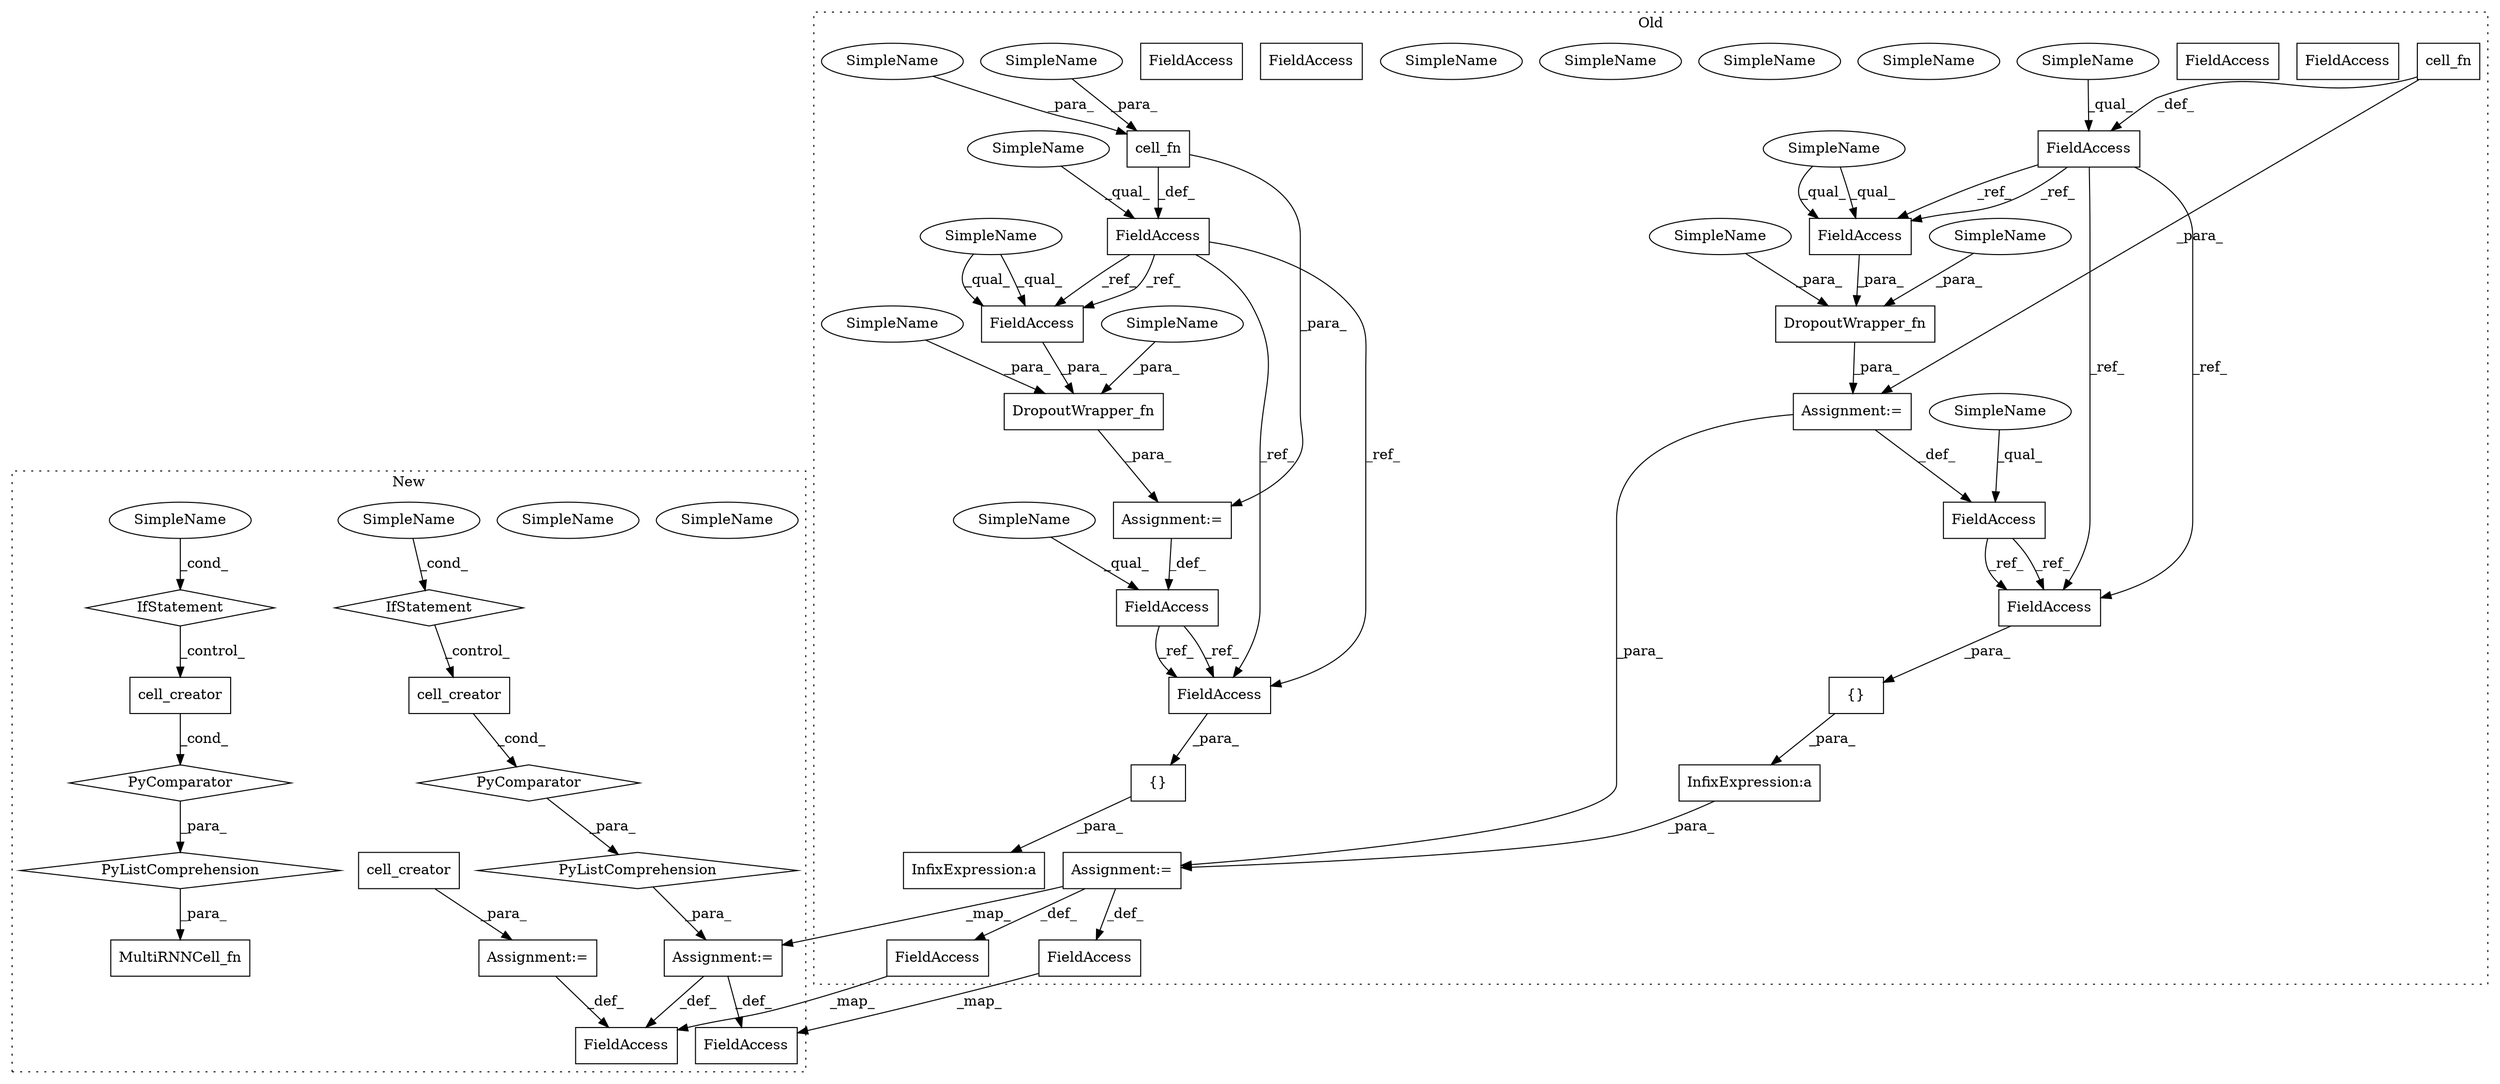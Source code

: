 digraph G {
subgraph cluster0 {
1 [label="DropoutWrapper_fn" a="32" s="70623,70680" l="18,1" shape="box"];
3 [label="FieldAccess" a="22" s="70610" l="12" shape="box"];
5 [label="Assignment:=" a="7" s="70622" l="1" shape="box"];
6 [label="InfixExpression:a" a="27" s="71052" l="3" shape="box"];
7 [label="{}" a="4" s="71038,71051" l="1,1" shape="box"];
8 [label="FieldAccess" a="22" s="69840" l="12" shape="box"];
9 [label="cell_fn" a="32" s="69853,69884" l="8,1" shape="box"];
10 [label="FieldAccess" a="22" s="70641" l="12" shape="box"];
12 [label="FieldAccess" a="22" s="71320" l="21" shape="box"];
23 [label="FieldAccess" a="22" s="71000" l="12" shape="box"];
26 [label="Assignment:=" a="7" s="71012" l="1" shape="box"];
28 [label="DropoutWrapper_fn" a="32" s="70542,70599" l="18,1" shape="box"];
29 [label="InfixExpression:a" a="27" s="70979" l="3" shape="box"];
30 [label="{}" a="4" s="70965,70978" l="1,1" shape="box"];
31 [label="cell_fn" a="32" s="69800,69831" l="8,1" shape="box"];
32 [label="FieldAccess" a="22" s="69787" l="12" shape="box"];
33 [label="FieldAccess" a="22" s="70529" l="12" shape="box"];
34 [label="FieldAccess" a="22" s="70560" l="12" shape="box"];
35 [label="Assignment:=" a="7" s="70541" l="1" shape="box"];
36 [label="SimpleName" a="42" s="69787" l="4" shape="ellipse"];
37 [label="SimpleName" a="42" s="69840" l="4" shape="ellipse"];
38 [label="SimpleName" a="42" s="70529" l="4" shape="ellipse"];
39 [label="SimpleName" a="42" s="70610" l="4" shape="ellipse"];
40 [label="SimpleName" a="42" s="70560" l="4" shape="ellipse"];
41 [label="SimpleName" a="42" s="70641" l="4" shape="ellipse"];
42 [label="SimpleName" a="42" s="70667" l="13" shape="ellipse"];
43 [label="SimpleName" a="42" s="70586" l="13" shape="ellipse"];
44 [label="SimpleName" a="42" s="70654" l="12" shape="ellipse"];
45 [label="SimpleName" a="42" s="70573" l="12" shape="ellipse"];
48 [label="FieldAccess" a="22" s="70641" l="12" shape="box"];
49 [label="FieldAccess" a="22" s="71039" l="12" shape="box"];
50 [label="SimpleName" a="42" s="70667" l="13" shape="ellipse"];
51 [label="SimpleName" a="42" s="70586" l="13" shape="ellipse"];
52 [label="FieldAccess" a="22" s="70560" l="12" shape="box"];
53 [label="FieldAccess" a="22" s="70966" l="12" shape="box"];
54 [label="SimpleName" a="42" s="69808" l="8" shape="ellipse"];
55 [label="SimpleName" a="42" s="70654" l="12" shape="ellipse"];
56 [label="SimpleName" a="42" s="70573" l="12" shape="ellipse"];
57 [label="FieldAccess" a="22" s="70966" l="12" shape="box"];
58 [label="SimpleName" a="42" s="69817" l="14" shape="ellipse"];
59 [label="FieldAccess" a="22" s="71039" l="12" shape="box"];
label = "Old";
style="dotted";
}
subgraph cluster1 {
2 [label="cell_creator" a="32" s="71792" l="14" shape="box"];
4 [label="Assignment:=" a="7" s="71791" l="1" shape="box"];
11 [label="FieldAccess" a="22" s="72633" l="21" shape="box"];
13 [label="PyComparator" a="113" s="72343" l="30" shape="diamond"];
14 [label="cell_creator" a="32" s="72259" l="14" shape="box"];
15 [label="cell_creator" a="32" s="72088" l="14" shape="box"];
16 [label="PyComparator" a="113" s="72172" l="30" shape="diamond"];
17 [label="SimpleName" a="42" s="72368" l="5" shape="ellipse"];
18 [label="IfStatement" a="25" s="72343" l="30" shape="diamond"];
19 [label="MultiRNNCell_fn" a="32" s="72057,72210" l="31,-5" shape="box"];
20 [label="SimpleName" a="42" s="72197" l="5" shape="ellipse"];
21 [label="IfStatement" a="25" s="72172" l="30" shape="diamond"];
22 [label="PyListComprehension" a="109" s="72259" l="122" shape="diamond"];
24 [label="FieldAccess" a="22" s="72215" l="12" shape="box"];
25 [label="PyListComprehension" a="109" s="72088" l="122" shape="diamond"];
27 [label="Assignment:=" a="7" s="72227" l="1" shape="box"];
46 [label="SimpleName" a="42" s="72368" l="5" shape="ellipse"];
47 [label="SimpleName" a="42" s="72197" l="5" shape="ellipse"];
label = "New";
style="dotted";
}
1 -> 5 [label="_para_"];
2 -> 4 [label="_para_"];
3 -> 59 [label="_ref_"];
3 -> 59 [label="_ref_"];
4 -> 11 [label="_def_"];
5 -> 3 [label="_def_"];
5 -> 26 [label="_para_"];
6 -> 26 [label="_para_"];
7 -> 6 [label="_para_"];
8 -> 59 [label="_ref_"];
8 -> 48 [label="_ref_"];
8 -> 59 [label="_ref_"];
8 -> 48 [label="_ref_"];
9 -> 5 [label="_para_"];
9 -> 8 [label="_def_"];
12 -> 11 [label="_map_"];
13 -> 22 [label="_para_"];
14 -> 13 [label="_cond_"];
15 -> 16 [label="_cond_"];
16 -> 25 [label="_para_"];
18 -> 14 [label="_control_"];
21 -> 15 [label="_control_"];
22 -> 27 [label="_para_"];
23 -> 24 [label="_map_"];
25 -> 19 [label="_para_"];
26 -> 23 [label="_def_"];
26 -> 12 [label="_def_"];
26 -> 27 [label="_map_"];
27 -> 11 [label="_def_"];
27 -> 24 [label="_def_"];
28 -> 35 [label="_para_"];
30 -> 29 [label="_para_"];
31 -> 35 [label="_para_"];
31 -> 32 [label="_def_"];
32 -> 57 [label="_ref_"];
32 -> 52 [label="_ref_"];
32 -> 52 [label="_ref_"];
32 -> 57 [label="_ref_"];
33 -> 57 [label="_ref_"];
33 -> 57 [label="_ref_"];
35 -> 33 [label="_def_"];
36 -> 32 [label="_qual_"];
37 -> 8 [label="_qual_"];
38 -> 33 [label="_qual_"];
39 -> 3 [label="_qual_"];
40 -> 52 [label="_qual_"];
40 -> 52 [label="_qual_"];
41 -> 48 [label="_qual_"];
41 -> 48 [label="_qual_"];
46 -> 18 [label="_cond_"];
47 -> 21 [label="_cond_"];
48 -> 1 [label="_para_"];
50 -> 1 [label="_para_"];
51 -> 28 [label="_para_"];
52 -> 28 [label="_para_"];
54 -> 31 [label="_para_"];
55 -> 1 [label="_para_"];
56 -> 28 [label="_para_"];
57 -> 30 [label="_para_"];
58 -> 31 [label="_para_"];
59 -> 7 [label="_para_"];
}